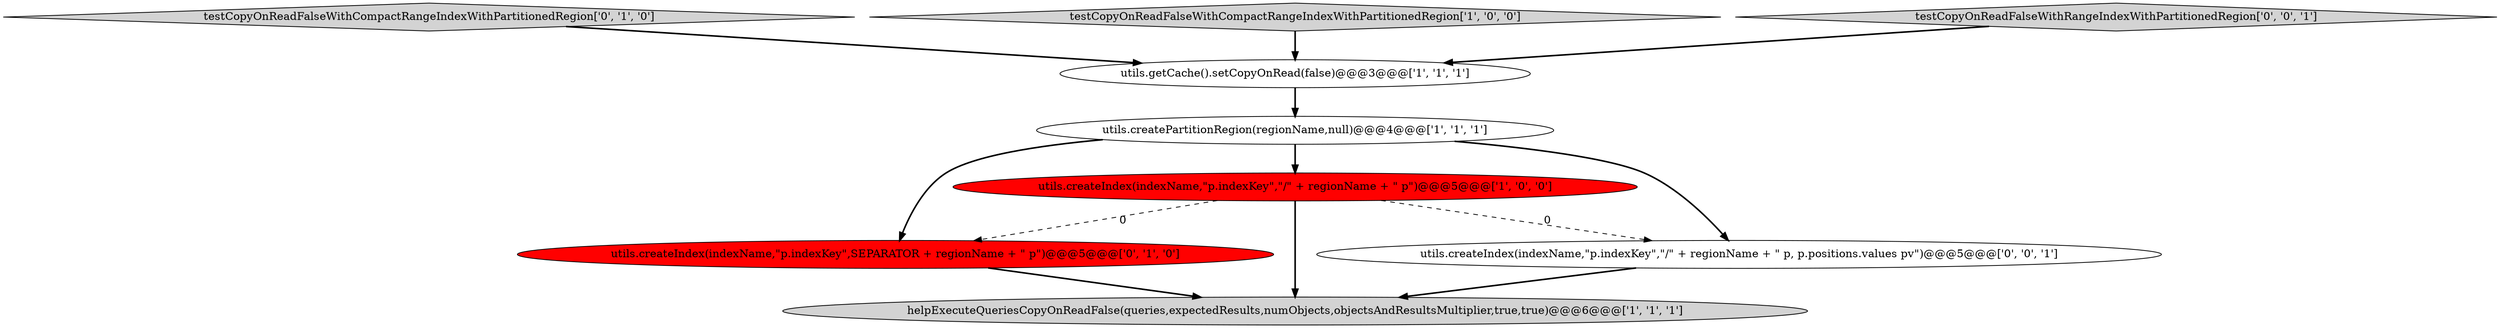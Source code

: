 digraph {
6 [style = filled, label = "utils.createIndex(indexName,\"p.indexKey\",SEPARATOR + regionName + \" p\")@@@5@@@['0', '1', '0']", fillcolor = red, shape = ellipse image = "AAA1AAABBB2BBB"];
4 [style = filled, label = "utils.createIndex(indexName,\"p.indexKey\",\"/\" + regionName + \" p\")@@@5@@@['1', '0', '0']", fillcolor = red, shape = ellipse image = "AAA1AAABBB1BBB"];
0 [style = filled, label = "helpExecuteQueriesCopyOnReadFalse(queries,expectedResults,numObjects,objectsAndResultsMultiplier,true,true)@@@6@@@['1', '1', '1']", fillcolor = lightgray, shape = ellipse image = "AAA0AAABBB1BBB"];
2 [style = filled, label = "utils.createPartitionRegion(regionName,null)@@@4@@@['1', '1', '1']", fillcolor = white, shape = ellipse image = "AAA0AAABBB1BBB"];
8 [style = filled, label = "utils.createIndex(indexName,\"p.indexKey\",\"/\" + regionName + \" p, p.positions.values pv\")@@@5@@@['0', '0', '1']", fillcolor = white, shape = ellipse image = "AAA0AAABBB3BBB"];
5 [style = filled, label = "testCopyOnReadFalseWithCompactRangeIndexWithPartitionedRegion['0', '1', '0']", fillcolor = lightgray, shape = diamond image = "AAA0AAABBB2BBB"];
1 [style = filled, label = "testCopyOnReadFalseWithCompactRangeIndexWithPartitionedRegion['1', '0', '0']", fillcolor = lightgray, shape = diamond image = "AAA0AAABBB1BBB"];
7 [style = filled, label = "testCopyOnReadFalseWithRangeIndexWithPartitionedRegion['0', '0', '1']", fillcolor = lightgray, shape = diamond image = "AAA0AAABBB3BBB"];
3 [style = filled, label = "utils.getCache().setCopyOnRead(false)@@@3@@@['1', '1', '1']", fillcolor = white, shape = ellipse image = "AAA0AAABBB1BBB"];
1->3 [style = bold, label=""];
5->3 [style = bold, label=""];
8->0 [style = bold, label=""];
6->0 [style = bold, label=""];
3->2 [style = bold, label=""];
4->6 [style = dashed, label="0"];
2->4 [style = bold, label=""];
2->6 [style = bold, label=""];
2->8 [style = bold, label=""];
7->3 [style = bold, label=""];
4->0 [style = bold, label=""];
4->8 [style = dashed, label="0"];
}
